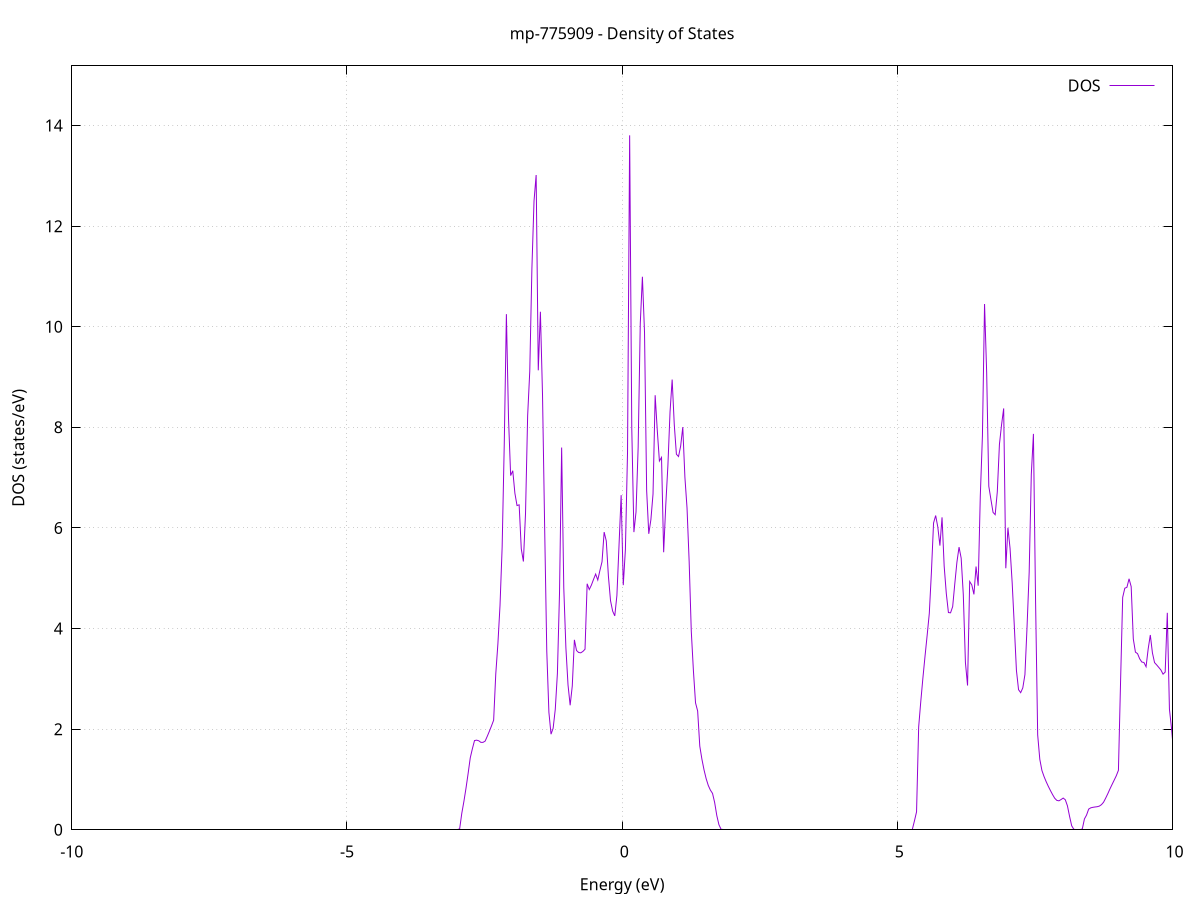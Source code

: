 set title 'mp-775909 - Density of States'
set xlabel 'Energy (eV)'
set ylabel 'DOS (states/eV)'
set grid
set xrange [-10:10]
set yrange [0:15.186]
set xzeroaxis lt -1
set terminal png size 800,600
set output 'mp-775909_dos_gnuplot.png'
plot '-' using 1:2 with lines title 'DOS'
-49.482500 0.000000
-49.443800 0.000000
-49.405200 0.000000
-49.366600 0.000000
-49.328000 0.000000
-49.289400 0.000000
-49.250800 0.000000
-49.212200 0.000000
-49.173500 0.000000
-49.134900 0.000000
-49.096300 0.000000
-49.057700 0.000000
-49.019100 0.000000
-48.980500 0.000000
-48.941900 0.000000
-48.903300 0.000000
-48.864600 0.000000
-48.826000 0.000000
-48.787400 0.000000
-48.748800 0.000000
-48.710200 0.000000
-48.671600 0.000000
-48.633000 0.000000
-48.594300 0.000000
-48.555700 0.000000
-48.517100 0.000000
-48.478500 0.000000
-48.439900 0.000000
-48.401300 0.000000
-48.362700 0.000000
-48.324000 0.000000
-48.285400 0.000000
-48.246800 0.000000
-48.208200 0.000000
-48.169600 0.000000
-48.131000 0.000000
-48.092400 0.000000
-48.053700 0.000000
-48.015100 0.000000
-47.976500 0.000000
-47.937900 0.000000
-47.899300 0.000000
-47.860700 0.000000
-47.822100 0.000000
-47.783400 0.000000
-47.744800 0.000000
-47.706200 0.000000
-47.667600 0.000000
-47.629000 0.000000
-47.590400 0.000000
-47.551800 0.000000
-47.513200 0.000000
-47.474500 0.000000
-47.435900 0.000000
-47.397300 0.000000
-47.358700 0.000000
-47.320100 0.000000
-47.281500 0.000000
-47.242900 0.000000
-47.204200 0.000000
-47.165600 0.000000
-47.127000 0.000000
-47.088400 0.000000
-47.049800 0.000000
-47.011200 0.000000
-46.972600 0.000000
-46.933900 0.000000
-46.895300 0.000000
-46.856700 0.000000
-46.818100 0.000000
-46.779500 0.000000
-46.740900 0.000000
-46.702300 0.000000
-46.663600 0.000000
-46.625000 0.000000
-46.586400 0.000000
-46.547800 0.000000
-46.509200 0.000000
-46.470600 0.000000
-46.432000 0.000000
-46.393300 0.000000
-46.354700 0.000000
-46.316100 0.000000
-46.277500 0.000000
-46.238900 0.000000
-46.200300 0.000000
-46.161700 0.000000
-46.123100 0.000000
-46.084400 0.000000
-46.045800 0.000000
-46.007200 0.000000
-45.968600 9.832700
-45.930000 63.737500
-45.891400 0.000000
-45.852800 0.000000
-45.814100 0.000000
-45.775500 0.000000
-45.736900 0.000000
-45.698300 0.000000
-45.659700 0.000000
-45.621100 0.000000
-45.582500 0.000000
-45.543800 0.000000
-45.505200 0.000000
-45.466600 0.000000
-45.428000 0.000000
-45.389400 0.000000
-45.350800 0.000000
-45.312200 0.000000
-45.273500 0.000000
-45.234900 0.000000
-45.196300 0.000000
-45.157700 0.000000
-45.119100 0.000000
-45.080500 0.000000
-45.041900 0.000000
-45.003200 0.000000
-44.964600 0.000000
-44.926000 0.000000
-44.887400 0.000000
-44.848800 0.000000
-44.810200 0.000000
-44.771600 0.000000
-44.733000 0.000000
-44.694300 0.000000
-44.655700 0.000000
-44.617100 0.000000
-44.578500 0.000000
-44.539900 0.000000
-44.501300 0.000000
-44.462700 0.000000
-44.424000 0.000000
-44.385400 0.000000
-44.346800 0.000000
-44.308200 0.000000
-44.269600 0.000000
-44.231000 0.000000
-44.192400 0.000000
-44.153700 0.000000
-44.115100 0.000000
-44.076500 0.000000
-44.037900 0.000000
-43.999300 0.000000
-43.960700 0.000000
-43.922100 0.000000
-43.883400 0.000000
-43.844800 0.000000
-43.806200 0.000000
-43.767600 0.000000
-43.729000 0.000000
-43.690400 0.000000
-43.651800 0.000000
-43.613100 0.000000
-43.574500 0.000000
-43.535900 0.000000
-43.497300 0.000000
-43.458700 0.000000
-43.420100 0.000000
-43.381500 0.000000
-43.342900 0.000000
-43.304200 0.000000
-43.265600 0.000000
-43.227000 0.000000
-43.188400 0.000000
-43.149800 0.000000
-43.111200 0.000000
-43.072600 0.000000
-43.033900 0.000000
-42.995300 0.000000
-42.956700 0.000000
-42.918100 0.000000
-42.879500 0.000000
-42.840900 0.000000
-42.802300 0.000000
-42.763600 0.000000
-42.725000 0.000000
-42.686400 0.000000
-42.647800 0.000000
-42.609200 0.000000
-42.570600 0.000000
-42.532000 0.000000
-42.493300 0.000000
-42.454700 0.000000
-42.416100 0.000000
-42.377500 0.000000
-42.338900 0.000000
-42.300300 0.000000
-42.261700 0.000000
-42.223000 0.000000
-42.184400 0.000000
-42.145800 0.000000
-42.107200 0.000000
-42.068600 0.000000
-42.030000 0.000000
-41.991400 0.000000
-41.952800 0.000000
-41.914100 0.000000
-41.875500 0.000000
-41.836900 0.000000
-41.798300 0.000000
-41.759700 0.000000
-41.721100 0.000000
-41.682500 0.000000
-41.643800 0.000000
-41.605200 0.000000
-41.566600 0.000000
-41.528000 0.000000
-41.489400 0.000000
-41.450800 0.000000
-41.412200 0.000000
-41.373500 0.000000
-41.334900 0.000000
-41.296300 0.000000
-41.257700 0.000000
-41.219100 0.000000
-41.180500 0.000000
-41.141900 0.000000
-41.103200 0.000000
-41.064600 0.000000
-41.026000 0.000000
-40.987400 0.000000
-40.948800 0.000000
-40.910200 0.000000
-40.871600 0.000000
-40.832900 0.000000
-40.794300 0.000000
-40.755700 0.000000
-40.717100 0.000000
-40.678500 0.000000
-40.639900 0.000000
-40.601300 0.000000
-40.562700 0.000000
-40.524000 0.000000
-40.485400 0.000000
-40.446800 0.000000
-40.408200 0.000000
-40.369600 0.000000
-40.331000 0.000000
-40.292400 0.000000
-40.253700 0.000000
-40.215100 0.000000
-40.176500 0.000000
-40.137900 0.000000
-40.099300 0.000000
-40.060700 0.000000
-40.022100 0.000000
-39.983400 0.000000
-39.944800 0.000000
-39.906200 0.000000
-39.867600 0.000000
-39.829000 0.000000
-39.790400 0.000000
-39.751800 0.000000
-39.713100 0.000000
-39.674500 0.000000
-39.635900 0.000000
-39.597300 0.000000
-39.558700 0.000000
-39.520100 0.000000
-39.481500 0.000000
-39.442800 0.000000
-39.404200 0.000000
-39.365600 0.000000
-39.327000 0.000000
-39.288400 0.000000
-39.249800 0.000000
-39.211200 0.000000
-39.172600 0.000000
-39.133900 0.000000
-39.095300 0.000000
-39.056700 0.000000
-39.018100 0.000000
-38.979500 0.000000
-38.940900 0.000000
-38.902300 0.000000
-38.863600 0.000000
-38.825000 0.000000
-38.786400 0.000000
-38.747800 0.000000
-38.709200 0.000000
-38.670600 0.000000
-38.632000 0.000000
-38.593300 0.000000
-38.554700 0.000000
-38.516100 0.000000
-38.477500 0.000000
-38.438900 0.000000
-38.400300 0.000000
-38.361700 0.000000
-38.323000 0.000000
-38.284400 0.000000
-38.245800 0.000000
-38.207200 0.000000
-38.168600 0.000000
-38.130000 0.000000
-38.091400 0.000000
-38.052700 0.000000
-38.014100 0.000000
-37.975500 0.000000
-37.936900 0.000000
-37.898300 0.000000
-37.859700 0.000000
-37.821100 0.000000
-37.782500 0.000000
-37.743800 0.000000
-37.705200 0.000000
-37.666600 0.000000
-37.628000 0.000000
-37.589400 0.000000
-37.550800 0.000000
-37.512200 0.000000
-37.473500 0.000000
-37.434900 0.000000
-37.396300 0.000000
-37.357700 0.000000
-37.319100 0.000000
-37.280500 0.000000
-37.241900 0.000000
-37.203200 0.000000
-37.164600 0.000000
-37.126000 0.000000
-37.087400 0.000000
-37.048800 0.000000
-37.010200 0.000000
-36.971600 0.000000
-36.932900 0.000000
-36.894300 0.000000
-36.855700 0.000000
-36.817100 0.000000
-36.778500 0.000000
-36.739900 0.000000
-36.701300 0.000000
-36.662600 0.000000
-36.624000 0.000000
-36.585400 0.000000
-36.546800 0.000000
-36.508200 0.000000
-36.469600 0.000000
-36.431000 0.000000
-36.392400 0.000000
-36.353700 0.000000
-36.315100 0.000000
-36.276500 0.000000
-36.237900 0.000000
-36.199300 0.000000
-36.160700 0.000000
-36.122100 0.000000
-36.083400 0.000000
-36.044800 0.000000
-36.006200 0.000000
-35.967600 0.000000
-35.929000 0.000000
-35.890400 0.000000
-35.851800 0.000000
-35.813100 0.000000
-35.774500 0.000000
-35.735900 0.000000
-35.697300 0.000000
-35.658700 0.000000
-35.620100 0.000000
-35.581500 0.000000
-35.542800 0.000000
-35.504200 0.000000
-35.465600 0.000000
-35.427000 0.000000
-35.388400 0.000000
-35.349800 0.000000
-35.311200 0.000000
-35.272500 0.000000
-35.233900 0.000000
-35.195300 0.000000
-35.156700 0.000000
-35.118100 0.000000
-35.079500 0.000000
-35.040900 0.000000
-35.002300 0.000000
-34.963600 0.000000
-34.925000 0.000000
-34.886400 0.000000
-34.847800 0.000000
-34.809200 0.000000
-34.770600 0.000000
-34.732000 0.000000
-34.693300 0.000000
-34.654700 0.000000
-34.616100 0.000000
-34.577500 0.000000
-34.538900 0.000000
-34.500300 0.000000
-34.461700 0.000000
-34.423000 0.000000
-34.384400 0.000000
-34.345800 0.000000
-34.307200 0.000000
-34.268600 0.000000
-34.230000 0.000000
-34.191400 0.000000
-34.152700 0.000000
-34.114100 0.000000
-34.075500 0.000000
-34.036900 0.000000
-33.998300 0.000000
-33.959700 0.000000
-33.921100 0.000000
-33.882400 0.000000
-33.843800 0.000000
-33.805200 0.000000
-33.766600 0.000000
-33.728000 0.000000
-33.689400 0.000000
-33.650800 0.000000
-33.612200 0.000000
-33.573500 0.000000
-33.534900 0.000000
-33.496300 0.000000
-33.457700 0.000000
-33.419100 0.000000
-33.380500 0.000000
-33.341900 0.000000
-33.303200 0.000000
-33.264600 0.000000
-33.226000 0.000000
-33.187400 0.000000
-33.148800 0.000000
-33.110200 0.000000
-33.071600 0.000000
-33.032900 0.000000
-32.994300 0.000000
-32.955700 0.000000
-32.917100 0.000000
-32.878500 0.000000
-32.839900 0.000000
-32.801300 0.000000
-32.762600 0.000000
-32.724000 0.000000
-32.685400 0.000000
-32.646800 0.000000
-32.608200 0.000000
-32.569600 0.000000
-32.531000 0.000000
-32.492300 0.000000
-32.453700 0.000000
-32.415100 0.000000
-32.376500 0.000000
-32.337900 0.000000
-32.299300 0.000000
-32.260700 0.000000
-32.222100 0.000000
-32.183400 0.000000
-32.144800 0.000000
-32.106200 0.000000
-32.067600 0.000000
-32.029000 0.000000
-31.990400 0.000000
-31.951800 0.000000
-31.913100 0.000000
-31.874500 0.000000
-31.835900 0.000000
-31.797300 0.000000
-31.758700 0.000000
-31.720100 0.000000
-31.681500 0.000000
-31.642800 0.000000
-31.604200 0.000000
-31.565600 0.000000
-31.527000 0.000000
-31.488400 0.000000
-31.449800 0.000000
-31.411200 0.000000
-31.372500 0.000000
-31.333900 0.000000
-31.295300 0.000000
-31.256700 0.000000
-31.218100 0.000000
-31.179500 0.000000
-31.140900 0.000000
-31.102200 0.000000
-31.063600 0.000000
-31.025000 0.000000
-30.986400 0.000000
-30.947800 0.000000
-30.909200 0.000000
-30.870600 0.000000
-30.832000 0.000000
-30.793300 0.000000
-30.754700 0.000000
-30.716100 0.000000
-30.677500 0.000000
-30.638900 0.000000
-30.600300 0.000000
-30.561700 0.000000
-30.523000 0.000000
-30.484400 0.000000
-30.445800 0.000000
-30.407200 0.000000
-30.368600 0.000000
-30.330000 0.000000
-30.291400 0.000000
-30.252700 0.000000
-30.214100 0.000000
-30.175500 0.000000
-30.136900 0.000000
-30.098300 0.000000
-30.059700 0.000000
-30.021100 0.000000
-29.982400 0.000000
-29.943800 0.000000
-29.905200 0.000000
-29.866600 0.000000
-29.828000 0.000000
-29.789400 0.000000
-29.750800 0.000000
-29.712100 0.000000
-29.673500 0.000000
-29.634900 0.000000
-29.596300 0.000000
-29.557700 0.000000
-29.519100 0.000000
-29.480500 0.000000
-29.441800 0.000000
-29.403200 0.000000
-29.364600 0.000000
-29.326000 0.000000
-29.287400 0.000000
-29.248800 0.000000
-29.210200 0.000000
-29.171600 0.000000
-29.132900 0.000000
-29.094300 0.000000
-29.055700 0.000000
-29.017100 0.000000
-28.978500 0.000000
-28.939900 0.000000
-28.901300 0.000000
-28.862600 0.000000
-28.824000 0.000000
-28.785400 0.000000
-28.746800 0.000000
-28.708200 0.000000
-28.669600 0.000000
-28.631000 0.000000
-28.592300 0.000000
-28.553700 0.000000
-28.515100 0.000000
-28.476500 0.000000
-28.437900 0.000000
-28.399300 0.000000
-28.360700 0.000000
-28.322000 0.000000
-28.283400 0.000000
-28.244800 0.000000
-28.206200 0.000000
-28.167600 0.000000
-28.129000 0.000000
-28.090400 0.000000
-28.051700 0.000000
-28.013100 0.000000
-27.974500 0.000000
-27.935900 0.000000
-27.897300 0.000000
-27.858700 0.000000
-27.820100 0.000000
-27.781500 0.000000
-27.742800 0.000000
-27.704200 0.000000
-27.665600 0.000000
-27.627000 0.000000
-27.588400 0.000000
-27.549800 0.000000
-27.511200 0.000000
-27.472500 0.000000
-27.433900 0.000000
-27.395300 0.000000
-27.356700 0.000000
-27.318100 0.000000
-27.279500 0.000000
-27.240900 0.000000
-27.202200 0.000000
-27.163600 0.000000
-27.125000 0.000000
-27.086400 0.000000
-27.047800 0.000000
-27.009200 0.000000
-26.970600 0.000000
-26.931900 0.000000
-26.893300 0.000000
-26.854700 0.000000
-26.816100 0.000000
-26.777500 0.000000
-26.738900 0.000000
-26.700300 0.000000
-26.661600 0.000000
-26.623000 0.000000
-26.584400 0.000000
-26.545800 0.000000
-26.507200 0.000000
-26.468600 0.000000
-26.430000 0.000000
-26.391400 0.000000
-26.352700 0.000000
-26.314100 0.000000
-26.275500 0.000000
-26.236900 0.000000
-26.198300 0.000000
-26.159700 0.000000
-26.121100 0.000000
-26.082400 0.000000
-26.043800 0.000000
-26.005200 0.000000
-25.966600 0.000000
-25.928000 0.000000
-25.889400 0.000000
-25.850800 0.000000
-25.812100 0.000000
-25.773500 0.000000
-25.734900 0.000000
-25.696300 0.000000
-25.657700 0.000000
-25.619100 0.000000
-25.580500 0.000000
-25.541800 0.000000
-25.503200 0.000000
-25.464600 0.000000
-25.426000 0.000000
-25.387400 0.000000
-25.348800 0.000000
-25.310200 0.000000
-25.271500 0.000000
-25.232900 0.000000
-25.194300 0.000000
-25.155700 0.000000
-25.117100 0.000000
-25.078500 0.000000
-25.039900 0.000000
-25.001300 0.000000
-24.962600 0.000000
-24.924000 0.000000
-24.885400 0.000000
-24.846800 0.000000
-24.808200 0.000000
-24.769600 0.000000
-24.731000 0.000000
-24.692300 0.000000
-24.653700 0.000000
-24.615100 6.379800
-24.576500 10.611900
-24.537900 8.628300
-24.499300 5.032700
-24.460700 4.753800
-24.422000 4.755100
-24.383400 13.283900
-24.344800 24.450400
-24.306200 19.799800
-24.267600 3.760100
-24.229000 6.295500
-24.190400 16.063200
-24.151700 34.156200
-24.113100 26.418800
-24.074500 15.480700
-24.035900 56.253300
-23.997300 15.538000
-23.958700 11.598300
-23.920100 10.275500
-23.881400 6.614400
-23.842800 0.102500
-23.804200 0.000000
-23.765600 0.000000
-23.727000 0.000000
-23.688400 0.000000
-23.649800 0.000000
-23.611200 0.000000
-23.572500 0.000000
-23.533900 0.000000
-23.495300 0.000000
-23.456700 0.000000
-23.418100 0.000000
-23.379500 0.000000
-23.340900 0.000000
-23.302200 0.000000
-23.263600 0.000000
-23.225000 0.000000
-23.186400 0.000000
-23.147800 0.000000
-23.109200 0.000000
-23.070600 0.000000
-23.031900 0.000000
-22.993300 0.000000
-22.954700 0.000000
-22.916100 0.000000
-22.877500 0.000000
-22.838900 0.000000
-22.800300 0.000000
-22.761600 0.000000
-22.723000 0.000000
-22.684400 0.000000
-22.645800 0.000000
-22.607200 0.000000
-22.568600 0.000000
-22.530000 0.000000
-22.491300 0.000000
-22.452700 0.000000
-22.414100 0.000000
-22.375500 0.000000
-22.336900 0.000000
-22.298300 0.000000
-22.259700 0.000000
-22.221100 0.000000
-22.182400 0.000000
-22.143800 0.000000
-22.105200 0.000000
-22.066600 0.000000
-22.028000 0.000000
-21.989400 0.000000
-21.950800 0.000000
-21.912100 0.000000
-21.873500 0.000000
-21.834900 0.000000
-21.796300 0.000000
-21.757700 0.000000
-21.719100 0.000000
-21.680500 0.000000
-21.641800 0.000000
-21.603200 0.000000
-21.564600 0.000000
-21.526000 0.000000
-21.487400 0.000000
-21.448800 0.000000
-21.410200 0.000000
-21.371500 0.000000
-21.332900 0.000000
-21.294300 0.000000
-21.255700 0.000000
-21.217100 0.000000
-21.178500 0.000000
-21.139900 0.000000
-21.101200 0.000000
-21.062600 0.000000
-21.024000 0.000000
-20.985400 0.000000
-20.946800 0.000000
-20.908200 0.000000
-20.869600 0.000000
-20.831000 0.000000
-20.792300 0.000000
-20.753700 0.000000
-20.715100 0.000000
-20.676500 0.000000
-20.637900 0.000000
-20.599300 0.000000
-20.560700 0.000000
-20.522000 0.000000
-20.483400 0.000000
-20.444800 0.000000
-20.406200 0.000000
-20.367600 0.000000
-20.329000 0.000000
-20.290400 0.000000
-20.251700 0.000000
-20.213100 0.000000
-20.174500 0.000000
-20.135900 0.000000
-20.097300 0.000000
-20.058700 0.000000
-20.020100 0.000000
-19.981400 0.000000
-19.942800 0.000000
-19.904200 0.000000
-19.865600 0.000000
-19.827000 0.000000
-19.788400 0.000000
-19.749800 0.000000
-19.711100 0.000000
-19.672500 0.000000
-19.633900 0.000000
-19.595300 0.000000
-19.556700 0.000000
-19.518100 0.000000
-19.479500 0.000000
-19.440900 0.000000
-19.402200 0.000000
-19.363600 0.000000
-19.325000 0.000000
-19.286400 0.000000
-19.247800 0.000000
-19.209200 0.000000
-19.170600 0.000000
-19.131900 0.000000
-19.093300 0.000000
-19.054700 0.000000
-19.016100 0.000000
-18.977500 0.000000
-18.938900 0.000000
-18.900300 0.000000
-18.861600 0.000000
-18.823000 0.000000
-18.784400 0.000000
-18.745800 0.000000
-18.707200 0.000000
-18.668600 0.000000
-18.630000 0.000000
-18.591300 0.000000
-18.552700 0.000000
-18.514100 0.000000
-18.475500 0.000000
-18.436900 0.000000
-18.398300 0.000000
-18.359700 0.000000
-18.321000 0.000000
-18.282400 0.000000
-18.243800 0.000000
-18.205200 0.000000
-18.166600 0.000000
-18.128000 0.000000
-18.089400 0.000000
-18.050800 0.000000
-18.012100 0.000000
-17.973500 0.000000
-17.934900 0.000000
-17.896300 0.000000
-17.857700 0.000000
-17.819100 0.000000
-17.780500 0.000000
-17.741800 0.000000
-17.703200 0.000000
-17.664600 0.000000
-17.626000 0.000000
-17.587400 0.000000
-17.548800 0.000000
-17.510200 0.000000
-17.471500 0.000000
-17.432900 0.000000
-17.394300 0.000000
-17.355700 0.000000
-17.317100 0.000000
-17.278500 0.000000
-17.239900 0.000000
-17.201200 0.000000
-17.162600 0.000000
-17.124000 0.000000
-17.085400 0.000000
-17.046800 0.000000
-17.008200 0.000000
-16.969600 0.000000
-16.930900 0.000000
-16.892300 0.000000
-16.853700 0.000000
-16.815100 0.000000
-16.776500 0.000000
-16.737900 0.000000
-16.699300 0.000000
-16.660700 0.000000
-16.622000 0.000000
-16.583400 0.000000
-16.544800 0.000000
-16.506200 0.000000
-16.467600 0.000000
-16.429000 0.000000
-16.390400 0.000000
-16.351700 0.000000
-16.313100 0.000000
-16.274500 0.000000
-16.235900 0.000000
-16.197300 0.000000
-16.158700 0.000000
-16.120100 0.000000
-16.081400 0.000000
-16.042800 0.000000
-16.004200 0.000000
-15.965600 0.000000
-15.927000 0.000000
-15.888400 0.000000
-15.849800 0.000000
-15.811100 0.000000
-15.772500 0.000000
-15.733900 0.000000
-15.695300 0.000000
-15.656700 0.000000
-15.618100 0.000000
-15.579500 0.000000
-15.540800 0.000000
-15.502200 0.000000
-15.463600 0.000000
-15.425000 0.000000
-15.386400 0.000000
-15.347800 0.000000
-15.309200 0.000000
-15.270600 0.000000
-15.231900 0.014900
-15.193300 0.081200
-15.154700 0.200500
-15.116100 0.419000
-15.077500 0.642800
-15.038900 0.825400
-15.000300 1.025300
-14.961600 1.549300
-14.923000 2.125300
-14.884400 2.369300
-14.845800 2.723400
-14.807200 2.698400
-14.768600 5.036600
-14.730000 6.277600
-14.691300 7.231700
-14.652700 9.155700
-14.614100 10.610800
-14.575500 10.227500
-14.536900 9.268900
-14.498300 8.554200
-14.459700 9.655400
-14.421000 6.630600
-14.382400 3.629300
-14.343800 1.265200
-14.305200 0.020100
-14.266600 0.000000
-14.228000 0.031100
-14.189400 0.120900
-14.150700 0.614300
-14.112100 6.356500
-14.073500 11.126200
-14.034900 13.934500
-13.996300 11.372900
-13.957700 9.883400
-13.919100 8.756500
-13.880500 7.951200
-13.841800 7.441000
-13.803200 7.122100
-13.764600 6.203000
-13.726000 5.341500
-13.687400 3.516600
-13.648800 1.930200
-13.610200 0.857500
-13.571500 0.000000
-13.532900 0.000000
-13.494300 0.000000
-13.455700 0.000000
-13.417100 0.000000
-13.378500 0.000000
-13.339900 0.000000
-13.301200 0.000000
-13.262600 0.000000
-13.224000 0.000000
-13.185400 0.000000
-13.146800 0.000000
-13.108200 0.000000
-13.069600 0.000000
-13.030900 0.000000
-12.992300 0.000000
-12.953700 0.000000
-12.915100 0.000000
-12.876500 0.000000
-12.837900 0.000000
-12.799300 0.000000
-12.760600 0.000000
-12.722000 0.000000
-12.683400 0.000000
-12.644800 0.000000
-12.606200 0.000000
-12.567600 0.000000
-12.529000 0.000000
-12.490400 0.000000
-12.451700 0.000000
-12.413100 0.000000
-12.374500 0.000000
-12.335900 0.000000
-12.297300 0.000000
-12.258700 0.000000
-12.220100 0.000000
-12.181400 0.000000
-12.142800 0.000000
-12.104200 0.000000
-12.065600 0.000000
-12.027000 0.000000
-11.988400 0.000000
-11.949800 0.000000
-11.911100 0.000000
-11.872500 0.000000
-11.833900 0.000000
-11.795300 0.000000
-11.756700 0.000000
-11.718100 0.000000
-11.679500 0.000000
-11.640800 0.000000
-11.602200 0.000000
-11.563600 0.000000
-11.525000 0.000000
-11.486400 0.000000
-11.447800 0.000000
-11.409200 0.000000
-11.370500 0.000000
-11.331900 0.000000
-11.293300 0.000000
-11.254700 0.000000
-11.216100 0.000000
-11.177500 0.000000
-11.138900 0.000000
-11.100300 0.000000
-11.061600 0.000000
-11.023000 0.000000
-10.984400 0.000000
-10.945800 0.000000
-10.907200 0.000000
-10.868600 0.000000
-10.830000 0.000000
-10.791300 0.000000
-10.752700 0.000000
-10.714100 0.000000
-10.675500 0.000000
-10.636900 0.000000
-10.598300 0.000000
-10.559700 0.000000
-10.521000 0.000000
-10.482400 0.000000
-10.443800 0.000000
-10.405200 0.000000
-10.366600 0.000000
-10.328000 0.000000
-10.289400 0.000000
-10.250700 0.000000
-10.212100 0.000000
-10.173500 0.000000
-10.134900 0.000000
-10.096300 0.000000
-10.057700 0.000000
-10.019100 0.000000
-9.980400 0.000000
-9.941800 0.000000
-9.903200 0.000000
-9.864600 0.000000
-9.826000 0.000000
-9.787400 0.000000
-9.748800 0.000000
-9.710200 0.000000
-9.671500 0.000000
-9.632900 0.000000
-9.594300 0.000000
-9.555700 0.000000
-9.517100 0.000000
-9.478500 0.000000
-9.439900 0.000000
-9.401200 0.000000
-9.362600 0.000000
-9.324000 0.000000
-9.285400 0.000000
-9.246800 0.000000
-9.208200 0.000000
-9.169600 0.000000
-9.130900 0.000000
-9.092300 0.000000
-9.053700 0.000000
-9.015100 0.000000
-8.976500 0.000000
-8.937900 0.000000
-8.899300 0.000000
-8.860600 0.000000
-8.822000 0.000000
-8.783400 0.000000
-8.744800 0.000000
-8.706200 0.000000
-8.667600 0.000000
-8.629000 0.000000
-8.590300 0.000000
-8.551700 0.000000
-8.513100 0.000000
-8.474500 0.000000
-8.435900 0.000000
-8.397300 0.000000
-8.358700 0.000000
-8.320100 0.000000
-8.281400 0.000000
-8.242800 0.000000
-8.204200 0.000000
-8.165600 0.000000
-8.127000 0.000000
-8.088400 0.000000
-8.049800 0.000000
-8.011100 0.000000
-7.972500 0.000000
-7.933900 0.000000
-7.895300 0.000000
-7.856700 0.000000
-7.818100 0.000000
-7.779500 0.000000
-7.740800 0.000000
-7.702200 0.000000
-7.663600 0.000000
-7.625000 0.000000
-7.586400 0.000000
-7.547800 0.000000
-7.509200 0.000000
-7.470500 0.000000
-7.431900 0.000000
-7.393300 0.000000
-7.354700 0.000000
-7.316100 0.000000
-7.277500 0.000000
-7.238900 0.000000
-7.200200 0.000000
-7.161600 0.000000
-7.123000 0.000000
-7.084400 0.000000
-7.045800 0.000000
-7.007200 0.000000
-6.968600 0.000000
-6.930000 0.000000
-6.891300 0.000000
-6.852700 0.000000
-6.814100 0.000000
-6.775500 0.000000
-6.736900 0.000000
-6.698300 0.000000
-6.659700 0.000000
-6.621000 0.000000
-6.582400 0.000000
-6.543800 0.000000
-6.505200 0.000000
-6.466600 0.000000
-6.428000 0.000000
-6.389400 0.000000
-6.350700 0.000000
-6.312100 0.000000
-6.273500 0.000000
-6.234900 0.000000
-6.196300 0.000000
-6.157700 0.000000
-6.119100 0.000000
-6.080400 0.000000
-6.041800 0.000000
-6.003200 0.000000
-5.964600 0.000000
-5.926000 0.000000
-5.887400 0.000000
-5.848800 0.000000
-5.810100 0.000000
-5.771500 0.000000
-5.732900 0.000000
-5.694300 0.000000
-5.655700 0.000000
-5.617100 0.000000
-5.578500 0.000000
-5.539900 0.000000
-5.501200 0.000000
-5.462600 0.000000
-5.424000 0.000000
-5.385400 0.000000
-5.346800 0.000000
-5.308200 0.000000
-5.269600 0.000000
-5.230900 0.000000
-5.192300 0.000000
-5.153700 0.000000
-5.115100 0.000000
-5.076500 0.000000
-5.037900 0.000000
-4.999300 0.000000
-4.960600 0.000000
-4.922000 0.000000
-4.883400 0.000000
-4.844800 0.000000
-4.806200 0.000000
-4.767600 0.000000
-4.729000 0.000000
-4.690300 0.000000
-4.651700 0.000000
-4.613100 0.000000
-4.574500 0.000000
-4.535900 0.000000
-4.497300 0.000000
-4.458700 0.000000
-4.420000 0.000000
-4.381400 0.000000
-4.342800 0.000000
-4.304200 0.000000
-4.265600 0.000000
-4.227000 0.000000
-4.188400 0.000000
-4.149800 0.000000
-4.111100 0.000000
-4.072500 0.000000
-4.033900 0.000000
-3.995300 0.000000
-3.956700 0.000000
-3.918100 0.000000
-3.879500 0.000000
-3.840800 0.000000
-3.802200 0.000000
-3.763600 0.000000
-3.725000 0.000000
-3.686400 0.000000
-3.647800 0.000000
-3.609200 0.000000
-3.570500 0.000000
-3.531900 0.000000
-3.493300 0.000000
-3.454700 0.000000
-3.416100 0.000000
-3.377500 0.000000
-3.338900 0.000000
-3.300200 0.000000
-3.261600 0.000000
-3.223000 0.000000
-3.184400 0.000000
-3.145800 0.000000
-3.107200 0.000000
-3.068600 0.000000
-3.029900 0.000000
-2.991300 0.000000
-2.952700 0.017100
-2.914100 0.324200
-2.875500 0.563000
-2.836900 0.828800
-2.798300 1.121700
-2.759700 1.430200
-2.721000 1.611400
-2.682400 1.773800
-2.643800 1.781500
-2.605200 1.769400
-2.566600 1.737500
-2.528000 1.738200
-2.489400 1.762600
-2.450700 1.858600
-2.412100 1.959800
-2.373500 2.066200
-2.334900 2.178300
-2.296300 3.097700
-2.257700 3.696900
-2.219100 4.460500
-2.180400 5.620500
-2.141800 7.682100
-2.103200 10.250700
-2.064600 8.177800
-2.026000 7.041000
-1.987400 7.137700
-1.948800 6.690300
-1.910100 6.445700
-1.871500 6.459700
-1.832900 5.585600
-1.794300 5.333100
-1.755700 6.286400
-1.717100 8.228800
-1.678500 9.116300
-1.639800 11.155000
-1.601200 12.499400
-1.562600 13.016500
-1.524000 9.133600
-1.485400 10.298700
-1.446800 8.640000
-1.408200 6.020200
-1.369600 3.554700
-1.330900 2.336300
-1.292300 1.900400
-1.253700 2.019100
-1.215100 2.394600
-1.176500 3.105900
-1.137900 4.714000
-1.099300 7.599200
-1.060600 4.812800
-1.022000 3.616000
-0.983400 2.878700
-0.944800 2.475400
-0.906200 2.857900
-0.867600 3.775600
-0.829000 3.563800
-0.790300 3.524300
-0.751700 3.517700
-0.713100 3.545300
-0.674500 3.589300
-0.635900 4.890800
-0.597300 4.776600
-0.558700 4.864100
-0.520000 4.977100
-0.481400 5.083100
-0.442800 4.965300
-0.404200 5.154200
-0.365600 5.327500
-0.327000 5.918000
-0.288400 5.743700
-0.249700 5.043000
-0.211100 4.553800
-0.172500 4.346700
-0.133900 4.251800
-0.095300 4.657800
-0.056700 5.653900
-0.018100 6.652000
0.020500 4.862800
0.059200 5.571400
0.097800 7.501400
0.136400 13.805800
0.175000 7.975100
0.213600 5.917200
0.252200 6.317800
0.290800 7.599700
0.329500 10.067300
0.368100 10.993400
0.406700 9.884800
0.445300 6.743000
0.483900 5.883700
0.522500 6.167300
0.561100 6.675300
0.599800 8.638500
0.638400 7.940100
0.677000 7.331100
0.715600 7.402500
0.754200 5.517400
0.792800 6.459300
0.831400 7.242300
0.870100 8.304100
0.908700 8.950100
0.947300 8.052600
0.985900 7.465900
1.024500 7.419900
1.063100 7.627300
1.101700 8.004700
1.140400 7.006600
1.179000 6.395400
1.217600 5.331200
1.256200 3.946800
1.294800 3.166100
1.333400 2.523000
1.372000 2.361400
1.410700 1.663200
1.449300 1.403300
1.487900 1.190100
1.526500 1.015700
1.565100 0.881100
1.603700 0.787900
1.642300 0.723400
1.680900 0.542100
1.719600 0.284500
1.758200 0.101600
1.796800 0.010800
1.835400 0.000000
1.874000 0.000000
1.912600 0.000000
1.951200 0.000000
1.989900 0.000000
2.028500 0.000000
2.067100 0.000000
2.105700 0.000000
2.144300 0.000000
2.182900 0.000000
2.221500 0.000000
2.260200 0.000000
2.298800 0.000000
2.337400 0.000000
2.376000 0.000000
2.414600 0.000000
2.453200 0.000000
2.491800 0.000000
2.530500 0.000000
2.569100 0.000000
2.607700 0.000000
2.646300 0.000000
2.684900 0.000000
2.723500 0.000000
2.762100 0.000000
2.800800 0.000000
2.839400 0.000000
2.878000 0.000000
2.916600 0.000000
2.955200 0.000000
2.993800 0.000000
3.032400 0.000000
3.071000 0.000000
3.109700 0.000000
3.148300 0.000000
3.186900 0.000000
3.225500 0.000000
3.264100 0.000000
3.302700 0.000000
3.341300 0.000000
3.380000 0.000000
3.418600 0.000000
3.457200 0.000000
3.495800 0.000000
3.534400 0.000000
3.573000 0.000000
3.611600 0.000000
3.650300 0.000000
3.688900 0.000000
3.727500 0.000000
3.766100 0.000000
3.804700 0.000000
3.843300 0.000000
3.881900 0.000000
3.920600 0.000000
3.959200 0.000000
3.997800 0.000000
4.036400 0.000000
4.075000 0.000000
4.113600 0.000000
4.152200 0.000000
4.190900 0.000000
4.229500 0.000000
4.268100 0.000000
4.306700 0.000000
4.345300 0.000000
4.383900 0.000000
4.422500 0.000000
4.461100 0.000000
4.499800 0.000000
4.538400 0.000000
4.577000 0.000000
4.615600 0.000000
4.654200 0.000000
4.692800 0.000000
4.731400 0.000000
4.770100 0.000000
4.808700 0.000000
4.847300 0.000000
4.885900 0.000000
4.924500 0.000000
4.963100 0.000000
5.001700 0.000000
5.040400 0.000000
5.079000 0.000000
5.117600 0.000000
5.156200 0.000000
5.194800 0.000000
5.233400 0.000000
5.272000 0.005600
5.310700 0.174600
5.349300 0.356700
5.387900 2.043600
5.426500 2.552600
5.465100 3.020400
5.503700 3.454000
5.542300 3.868400
5.581000 4.301200
5.619600 5.125200
5.658200 6.098900
5.696800 6.246900
5.735400 6.019400
5.774000 5.649300
5.812600 6.211200
5.851200 5.243200
5.889900 4.698200
5.928500 4.318200
5.967100 4.313000
6.005700 4.436600
6.044300 4.890700
6.082900 5.319600
6.121500 5.619200
6.160200 5.399700
6.198800 4.674200
6.237400 3.323800
6.276000 2.867600
6.314600 4.935600
6.353200 4.867500
6.391800 4.679500
6.430500 5.233500
6.469100 4.851700
6.507700 6.634000
6.546300 7.830600
6.584900 10.451700
6.623500 9.081600
6.662100 6.829000
6.700800 6.565800
6.739400 6.310100
6.778000 6.264100
6.816600 6.716400
6.855200 7.659400
6.893800 8.048900
6.932400 8.376400
6.971100 5.199500
7.009700 6.003900
7.048300 5.595600
7.086900 4.910200
7.125500 4.056100
7.164100 3.169200
7.202700 2.784600
7.241300 2.725900
7.280000 2.820800
7.318600 3.084100
7.357200 4.037300
7.395800 5.119200
7.434400 7.062000
7.473000 7.870000
7.511600 4.570100
7.550300 1.885500
7.588900 1.400400
7.627500 1.178300
7.666100 1.057800
7.704700 0.955800
7.743300 0.864300
7.781900 0.779600
7.820600 0.700100
7.859200 0.628000
7.897800 0.584600
7.936400 0.575600
7.975000 0.601100
8.013600 0.630300
8.052200 0.596800
8.090900 0.476100
8.129500 0.268400
8.168100 0.080500
8.206700 0.009400
8.245300 0.000000
8.283900 0.000000
8.322500 0.000000
8.361200 0.016800
8.399800 0.215100
8.438400 0.292500
8.477000 0.411100
8.515600 0.436500
8.554200 0.446700
8.592800 0.453300
8.631400 0.458400
8.670100 0.470300
8.708700 0.498800
8.747300 0.547500
8.785900 0.629300
8.824500 0.717000
8.863100 0.811800
8.901700 0.899900
8.940400 0.986800
8.979000 1.074500
9.017600 1.182700
9.056200 2.937900
9.094800 4.619400
9.133400 4.801900
9.172000 4.820900
9.210700 4.989500
9.249300 4.834000
9.287900 3.793700
9.326500 3.531000
9.365100 3.501400
9.403700 3.398600
9.442300 3.335000
9.481000 3.325400
9.519600 3.241200
9.558200 3.595900
9.596800 3.872100
9.635400 3.516000
9.674000 3.323100
9.712600 3.277100
9.751300 3.227000
9.789900 3.176000
9.828500 3.093800
9.867100 3.134300
9.905700 4.313700
9.944300 2.398200
9.982900 2.006600
10.021500 1.523500
10.060200 0.825700
10.098800 0.750900
10.137400 1.058400
10.176000 1.677000
10.214600 2.692300
10.253200 3.963600
10.291800 5.070200
10.330500 4.183800
10.369100 3.536400
10.407700 4.177300
10.446300 3.057500
10.484900 2.915400
10.523500 3.366200
10.562100 3.566100
10.600800 3.842300
10.639400 6.481000
10.678000 6.666000
10.716600 5.519600
10.755200 4.687000
10.793800 4.400800
10.832400 4.074600
10.871100 3.773300
10.909700 3.127700
10.948300 2.976700
10.986900 2.778600
11.025500 2.576400
11.064100 2.419700
11.102700 2.274500
11.141400 2.239700
11.180000 2.234300
11.218600 2.234800
11.257200 2.239000
11.295800 2.340600
11.334400 2.482300
11.373000 2.489200
11.411600 2.150700
11.450300 1.425800
11.488900 1.547000
11.527500 1.667400
11.566100 1.787000
11.604700 1.917400
11.643300 2.114000
11.681900 2.321100
11.720600 2.482200
11.759200 2.690000
11.797800 2.990500
11.836400 3.236100
11.875000 3.283700
11.913600 2.981900
11.952200 2.732500
11.990900 2.502700
12.029500 2.368900
12.068100 2.280800
12.106700 2.198700
12.145300 2.135500
12.183900 2.093100
12.222500 2.216400
12.261200 2.205600
12.299800 2.212700
12.338400 2.229100
12.377000 2.176000
12.415600 2.482800
12.454200 1.935900
12.492800 1.563700
12.531500 1.740200
12.570100 1.909200
12.608700 2.136200
12.647300 3.447400
12.685900 2.794900
12.724500 2.563000
12.763100 2.327000
12.801700 1.658900
12.840400 1.146800
12.879000 1.130100
12.917600 1.110600
12.956200 1.087800
12.994800 1.061800
13.033400 1.032600
13.072000 1.000700
13.110700 0.966800
13.149300 0.941800
13.187900 0.929700
13.226500 0.919100
13.265100 0.909700
13.303700 0.901800
13.342300 0.895200
13.381000 0.891800
13.419600 0.898000
13.458200 0.914200
13.496800 1.230500
13.535400 1.501500
13.574000 1.932700
13.612600 1.977200
13.651300 1.950800
13.689900 1.676200
13.728500 1.566400
13.767100 1.421300
13.805700 1.421900
13.844300 1.424300
13.882900 1.649400
13.921600 1.781600
13.960200 1.643600
13.998800 1.659200
14.037400 1.626200
14.076000 1.553800
14.114600 1.834000
14.153200 1.617600
14.191800 1.556200
14.230500 1.493500
14.269100 1.431200
14.307700 1.375500
14.346300 1.301000
14.384900 1.346600
14.423500 1.461400
14.462100 1.580400
14.500800 1.697800
14.539400 2.003300
14.578000 2.078300
14.616600 2.147100
14.655200 1.934700
14.693800 1.878100
14.732400 1.835300
14.771100 1.793200
14.809700 1.795700
14.848300 1.859500
14.886900 1.862200
14.925500 2.831700
14.964100 1.980000
15.002700 1.978700
15.041400 2.014300
15.080000 1.987600
15.118600 1.994000
15.157200 2.038100
15.195800 2.078800
15.234400 2.122900
15.273000 2.183600
15.311700 2.262600
15.350300 2.370900
15.388900 2.653800
15.427500 2.928900
15.466100 3.047100
15.504700 3.091600
15.543300 3.150500
15.581900 3.223800
15.620600 3.692300
15.659200 4.498400
15.697800 4.516400
15.736400 4.577000
15.775000 4.202400
15.813600 3.600900
15.852200 3.677700
15.890900 4.005400
15.929500 4.317900
15.968100 4.276600
16.006700 4.312500
16.045300 4.504900
16.083900 4.721200
16.122500 5.099200
16.161200 5.087600
16.199800 4.334700
16.238400 3.323700
16.277000 2.441700
16.315600 2.204200
16.354200 2.015100
16.392800 1.830600
16.431500 1.658500
16.470100 1.474800
16.508700 1.288900
16.547300 1.154200
16.585900 1.050100
16.624500 0.954300
16.663100 0.866900
16.701800 0.787900
16.740400 0.724700
16.779000 0.696800
16.817600 0.679400
16.856200 0.673500
16.894800 0.761600
16.933400 0.800100
16.972000 0.854400
17.010700 0.915000
17.049300 0.987800
17.087900 1.073000
17.126500 1.170400
17.165100 1.280200
17.203700 1.402400
17.242300 1.536800
17.281000 1.683000
17.319600 2.304800
17.358200 2.519300
17.396800 2.734300
17.435400 2.966900
17.474000 3.133700
17.512600 3.231500
17.551300 3.274500
17.589900 3.314700
17.628500 4.395100
17.667100 3.329600
17.705700 3.475800
17.744300 3.729900
17.782900 5.096700
17.821600 5.596200
17.860200 5.272600
17.898800 4.875900
17.937400 4.540700
17.976000 4.064500
18.014600 3.309800
18.053200 2.915400
18.091900 2.579500
18.130500 2.147100
18.169100 2.047400
18.207700 2.201300
18.246300 1.892900
18.284900 1.723900
18.323500 1.604600
18.362100 1.523600
18.400800 1.479900
18.439400 1.482200
18.478000 1.493400
18.516600 1.513600
18.555200 1.542700
18.593800 1.616100
18.632400 1.701200
18.671100 1.794100
18.709700 1.883700
18.748300 1.967800
18.786900 2.046300
18.825500 2.242000
18.864100 2.502700
18.902700 2.807700
18.941400 2.865200
18.980000 2.802800
19.018600 2.740800
19.057200 2.676900
19.095800 2.587500
19.134400 2.442800
19.173000 2.261900
19.211700 2.091300
19.250300 1.940800
19.288900 1.809000
19.327500 1.767200
19.366100 1.738800
19.404700 1.849100
19.443300 2.012500
19.482000 2.136000
19.520600 2.200200
19.559200 2.218200
19.597800 2.238100
19.636400 2.586200
19.675000 2.334700
19.713600 2.127300
19.752200 1.951200
19.790900 1.811200
19.829500 1.749700
19.868100 1.697700
19.906700 1.655100
19.945300 1.888800
19.983900 1.867700
20.022500 1.781500
20.061200 1.704200
20.099800 1.649100
20.138400 1.633100
20.177000 1.646700
20.215600 1.679000
20.254200 1.709800
20.292800 1.798100
20.331500 1.941600
20.370100 2.125300
20.408700 2.728200
20.447300 2.659400
20.485900 2.589500
20.524500 2.518400
20.563100 2.377700
20.601800 2.302500
20.640400 2.223600
20.679000 2.146800
20.717600 2.100100
20.756200 2.089300
20.794800 2.075400
20.833400 2.072600
20.872100 2.080800
20.910700 2.100800
20.949300 2.161500
20.987900 2.152900
21.026500 2.079800
21.065100 2.190000
21.103700 2.191300
21.142300 2.248400
21.181000 2.299200
21.219600 2.284200
21.258200 2.221700
21.296800 2.298000
21.335400 2.331300
21.374000 2.364600
21.412600 2.381300
21.451300 2.400500
21.489900 2.422200
21.528500 2.882500
21.567100 2.494200
21.605700 2.127600
21.644300 2.091900
21.682900 2.026900
21.721600 1.943600
21.760200 1.765300
21.798800 1.854600
21.837400 1.915500
21.876000 1.957100
21.914600 1.767800
21.953200 1.684500
21.991900 1.636500
22.030500 1.591300
22.069100 1.539500
22.107700 1.466200
22.146300 1.392200
22.184900 1.317800
22.223500 1.243300
22.262200 1.205900
22.300800 1.201700
22.339400 1.209800
22.378000 1.299700
22.416600 1.373600
22.455200 1.431200
22.493800 1.527900
22.532400 1.812700
22.571100 2.104700
22.609700 2.540900
22.648300 3.119300
22.686900 3.656100
22.725500 3.664100
22.764100 3.303400
22.802700 3.032700
22.841400 3.098700
22.880000 3.350200
22.918600 3.640300
22.957200 3.966100
22.995800 4.420200
23.034400 4.817600
23.073000 4.688300
23.111700 4.309400
23.150300 4.354500
23.188900 4.311200
23.227500 4.496900
23.266100 4.364900
23.304700 3.923100
23.343300 3.322200
23.382000 2.715200
23.420600 2.299200
23.459200 2.028600
23.497800 1.863900
23.536400 1.710800
23.575000 1.569500
23.613600 1.394500
23.652300 1.226800
23.690900 1.093000
23.729500 0.967400
23.768100 0.849800
23.806700 0.729000
23.845300 0.614000
23.883900 0.516400
23.922500 0.463200
23.961200 0.413400
23.999800 0.366800
24.038400 0.323500
24.077000 0.283500
24.115600 0.213800
24.154200 0.150300
24.192800 0.094700
24.231500 0.047000
24.270100 0.000000
24.308700 0.000000
24.347300 0.000000
24.385900 0.000000
24.424500 0.000000
24.463100 0.000000
24.501800 0.000000
24.540400 0.000000
24.579000 0.000000
24.617600 0.000000
24.656200 0.000000
24.694800 0.000000
24.733400 0.000000
24.772100 0.000000
24.810700 0.000000
24.849300 0.000000
24.887900 0.000000
24.926500 0.000000
24.965100 0.000000
25.003700 0.000000
25.042400 0.000000
25.081000 0.000000
25.119600 0.000000
25.158200 0.000000
25.196800 0.000000
25.235400 0.000000
25.274000 0.000000
25.312600 0.000000
25.351300 0.000000
25.389900 0.000000
25.428500 0.000000
25.467100 0.000000
25.505700 0.000000
25.544300 0.000000
25.582900 0.000000
25.621600 0.000000
25.660200 0.000000
25.698800 0.000000
25.737400 0.000000
25.776000 0.000000
25.814600 0.000000
25.853200 0.000000
25.891900 0.000000
25.930500 0.000000
25.969100 0.000000
26.007700 0.000000
26.046300 0.000000
26.084900 0.000000
26.123500 0.000000
26.162200 0.000000
26.200800 0.000000
26.239400 0.000000
26.278000 0.000000
26.316600 0.000000
26.355200 0.000000
26.393800 0.000000
26.432500 0.000000
26.471100 0.000000
26.509700 0.000000
26.548300 0.000000
26.586900 0.000000
26.625500 0.000000
26.664100 0.000000
26.702700 0.000000
26.741400 0.000000
26.780000 0.000000
26.818600 0.000000
26.857200 0.000000
26.895800 0.000000
26.934400 0.000000
26.973000 0.000000
27.011700 0.000000
27.050300 0.000000
27.088900 0.000000
27.127500 0.000000
27.166100 0.000000
27.204700 0.000000
27.243300 0.000000
27.282000 0.000000
27.320600 0.000000
27.359200 0.000000
27.397800 0.000000
27.436400 0.000000
27.475000 0.000000
27.513600 0.000000
27.552300 0.000000
27.590900 0.000000
27.629500 0.000000
27.668100 0.000000
27.706700 0.000000
27.745300 0.000000
e
